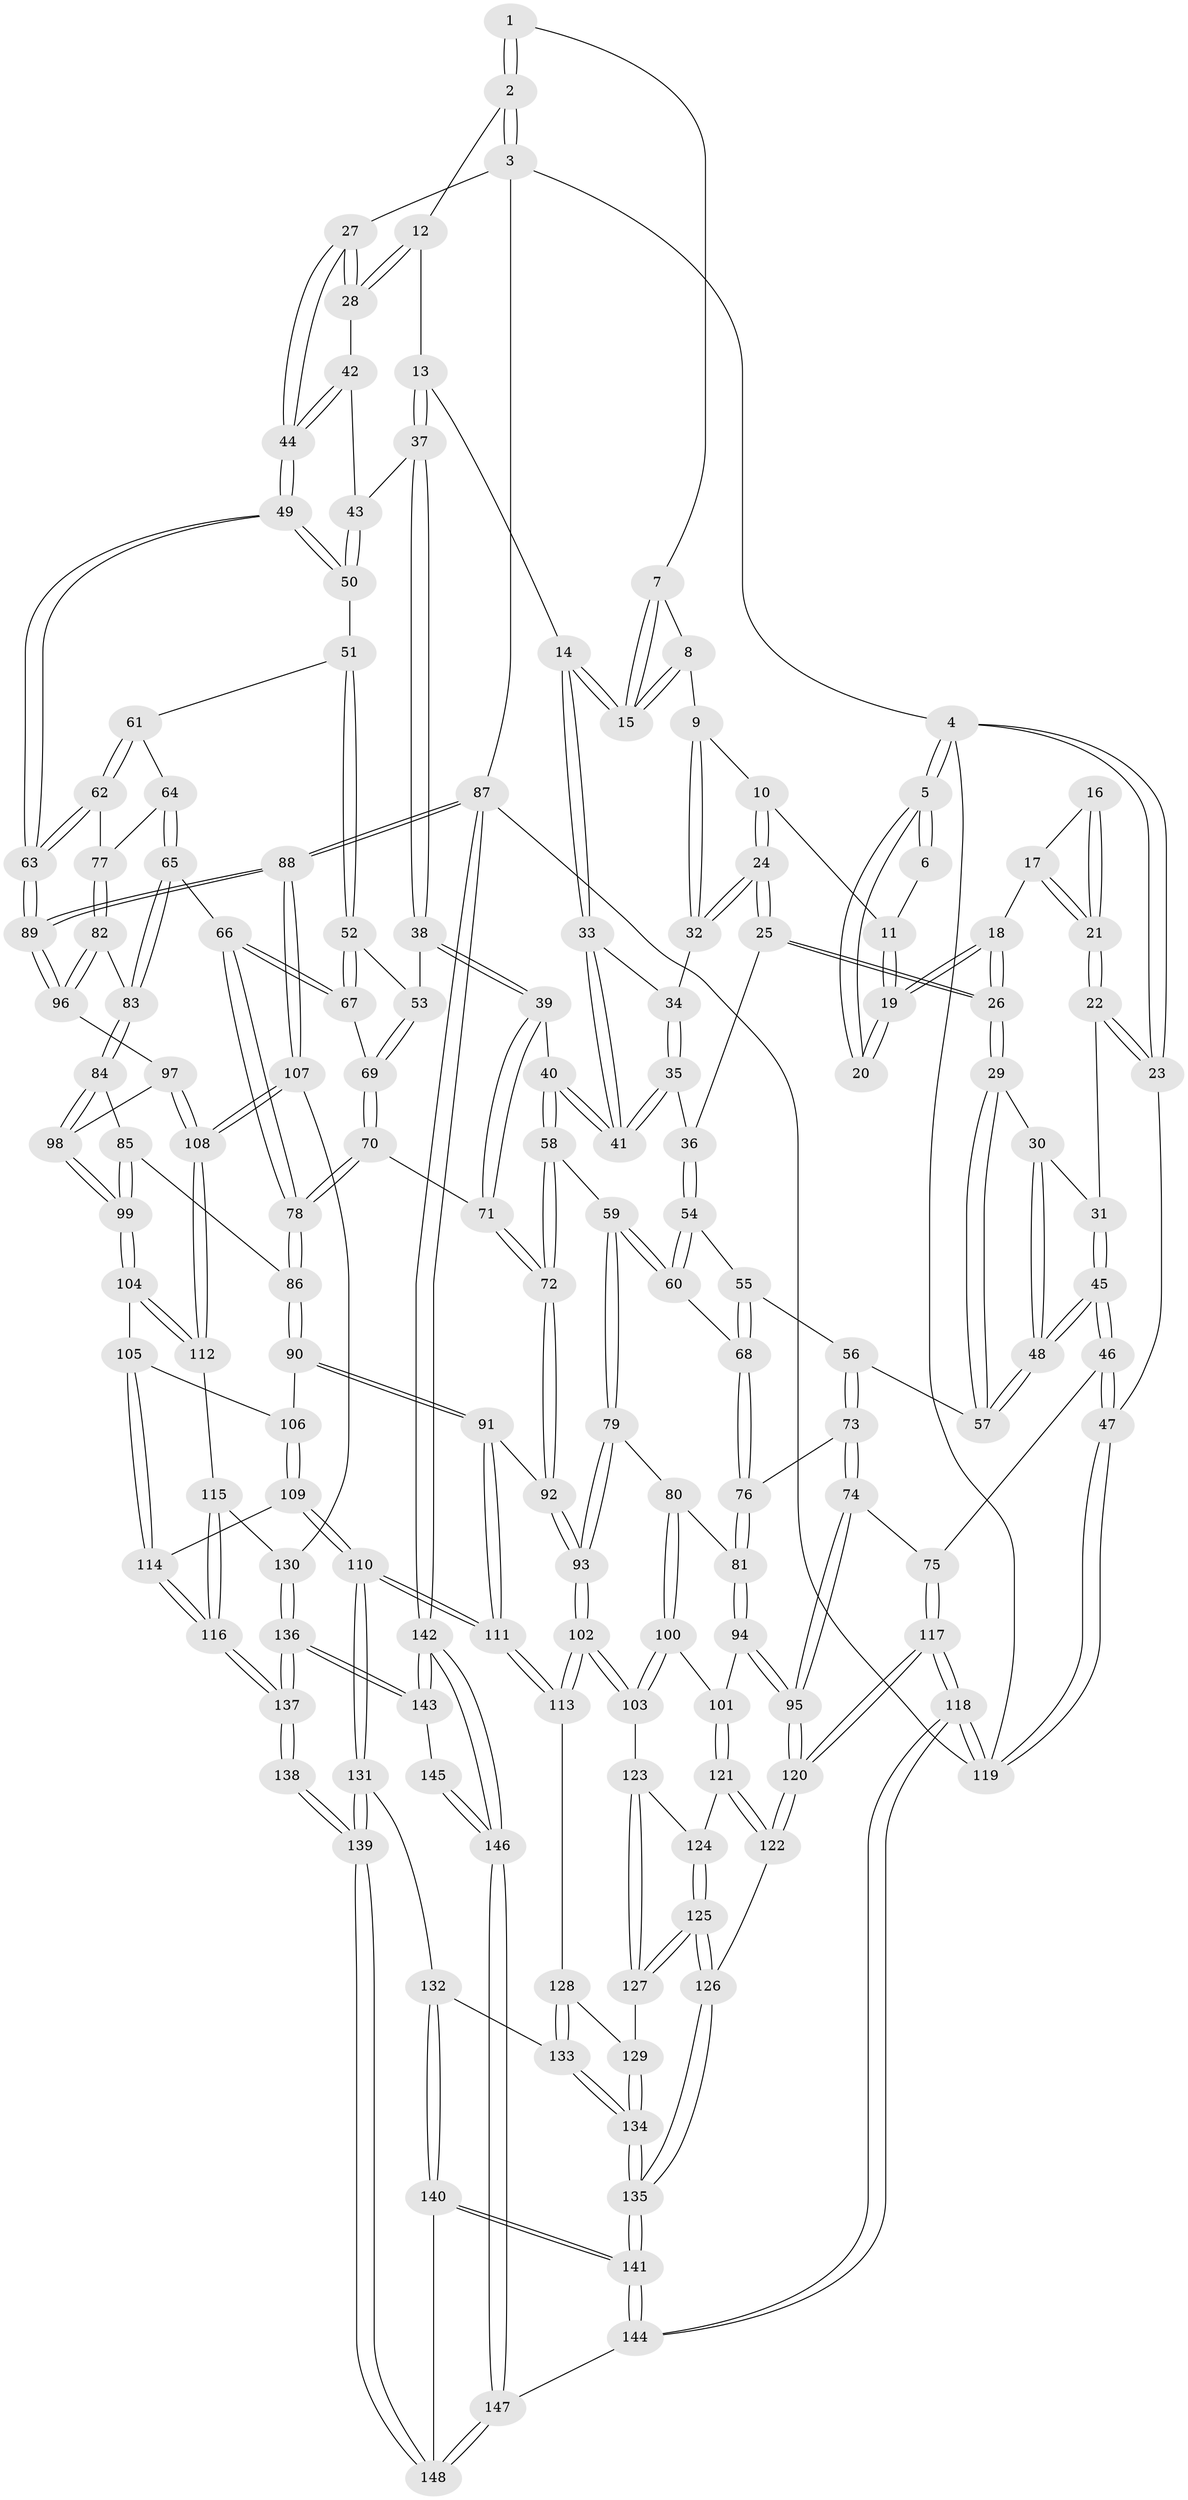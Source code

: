 // coarse degree distribution, {3: 0.17391304347826086, 4: 0.44565217391304346, 8: 0.010869565217391304, 5: 0.30434782608695654, 6: 0.05434782608695652, 2: 0.010869565217391304}
// Generated by graph-tools (version 1.1) at 2025/24/03/03/25 07:24:40]
// undirected, 148 vertices, 367 edges
graph export_dot {
graph [start="1"]
  node [color=gray90,style=filled];
  1 [pos="+0.5622414539603624+0"];
  2 [pos="+0.8244392000744115+0"];
  3 [pos="+1+0"];
  4 [pos="+0+0"];
  5 [pos="+0+0"];
  6 [pos="+0.35632487266781393+0"];
  7 [pos="+0.4979430771887842+0.03821270144329676"];
  8 [pos="+0.4177833496689744+0.14600083976972048"];
  9 [pos="+0.4149205354400282+0.1478856702128477"];
  10 [pos="+0.31673291727960434+0.08413316620774915"];
  11 [pos="+0.31013159446465444+0.07943995765477707"];
  12 [pos="+0.776517108202908+0.005200765067640415"];
  13 [pos="+0.6460271352884257+0.20477863871644875"];
  14 [pos="+0.6379660788413677+0.20646775261135755"];
  15 [pos="+0.6064115830171667+0.18730706306016398"];
  16 [pos="+0.060967930385998514+0.013373142371572014"];
  17 [pos="+0.20146972264976504+0.13986986160277334"];
  18 [pos="+0.2216754764615715+0.1476781184152054"];
  19 [pos="+0.26923328040004824+0.09524012200942594"];
  20 [pos="+0+0"];
  21 [pos="+0.07494225819906425+0.16629459756605616"];
  22 [pos="+0.04008424785880889+0.2881370778062024"];
  23 [pos="+0+0.29826433111107487"];
  24 [pos="+0.2867132050641258+0.31154186271287077"];
  25 [pos="+0.2737893761317507+0.3248474544986295"];
  26 [pos="+0.22055284727398722+0.3217583570309388"];
  27 [pos="+1+0"];
  28 [pos="+0.859410846003259+0.2573501103811408"];
  29 [pos="+0.20785699342725195+0.32778302463642095"];
  30 [pos="+0.108138563601168+0.3125348655707003"];
  31 [pos="+0.07202307906900761+0.303048558524968"];
  32 [pos="+0.4093374926867938+0.19269922453056426"];
  33 [pos="+0.5540226172950884+0.28298477828067875"];
  34 [pos="+0.46909713997534025+0.2537423994503358"];
  35 [pos="+0.41895605726953666+0.36470869610101664"];
  36 [pos="+0.330638731544632+0.36808625853553806"];
  37 [pos="+0.754712425533561+0.3492539805921924"];
  38 [pos="+0.7012145423782217+0.41284439663171196"];
  39 [pos="+0.6493725180654893+0.43615512579060217"];
  40 [pos="+0.5510403743104566+0.4337976327262453"];
  41 [pos="+0.5409812812123705+0.4136690161782081"];
  42 [pos="+0.8595160960490397+0.26533856163285213"];
  43 [pos="+0.8153127250081379+0.34503518860167787"];
  44 [pos="+1+0.27886483945319696"];
  45 [pos="+0.02471461306916736+0.5622467582003755"];
  46 [pos="+0+0.609109471829556"];
  47 [pos="+0+0.5993190769074562"];
  48 [pos="+0.0764177384571737+0.5121505757014877"];
  49 [pos="+1+0.4256143366037788"];
  50 [pos="+0.847735058530305+0.37574233483409586"];
  51 [pos="+0.8565259237694753+0.4583557975260124"];
  52 [pos="+0.7854023351090734+0.5176785344407829"];
  53 [pos="+0.7392617879771801+0.4751650577324348"];
  54 [pos="+0.34386957701378495+0.4170598805152618"];
  55 [pos="+0.28056840655255844+0.4992348215532069"];
  56 [pos="+0.21289262378438145+0.49820656519435563"];
  57 [pos="+0.19451704730995875+0.4408426141068348"];
  58 [pos="+0.54425521822464+0.4468967716026945"];
  59 [pos="+0.43034571527447746+0.5412494083742473"];
  60 [pos="+0.39341622276390426+0.5244956711855825"];
  61 [pos="+0.8579831484719918+0.46048636711952234"];
  62 [pos="+1+0.5166007478363291"];
  63 [pos="+1+0.4718571797669452"];
  64 [pos="+0.8799087830680771+0.5439983710137742"];
  65 [pos="+0.8547407506917456+0.5738824220224307"];
  66 [pos="+0.8151272222990141+0.5702543436847696"];
  67 [pos="+0.7862493918803589+0.5268129243870006"];
  68 [pos="+0.3457839150405374+0.5414592308976669"];
  69 [pos="+0.713980923498713+0.5682071393051416"];
  70 [pos="+0.703214603311531+0.5799408147052981"];
  71 [pos="+0.676713222518509+0.5766742179812975"];
  72 [pos="+0.6034931885319025+0.629917541958369"];
  73 [pos="+0.20975332570835734+0.5651805544663197"];
  74 [pos="+0.1502768240567857+0.6519735526614094"];
  75 [pos="+0.04998760058200893+0.6390248882720542"];
  76 [pos="+0.30920246857383576+0.570282609098651"];
  77 [pos="+0.9806297298068601+0.5410023735770437"];
  78 [pos="+0.7595569096902764+0.6293298623938612"];
  79 [pos="+0.43739225219617717+0.573915011772097"];
  80 [pos="+0.36353895972026706+0.6661731388252383"];
  81 [pos="+0.31412337171724+0.6338481809294174"];
  82 [pos="+0.9247704746336025+0.6196080621090719"];
  83 [pos="+0.8630185214516609+0.5944040526319656"];
  84 [pos="+0.8585471677534482+0.6235039047961884"];
  85 [pos="+0.817231540649781+0.6483633012859876"];
  86 [pos="+0.7634635589986721+0.6588745078875224"];
  87 [pos="+1+1"];
  88 [pos="+1+0.8410853755098302"];
  89 [pos="+1+0.4973460831093977"];
  90 [pos="+0.757967940636422+0.6836166906920929"];
  91 [pos="+0.6818486795340023+0.7020918158624941"];
  92 [pos="+0.6029810039402432+0.6310617337969481"];
  93 [pos="+0.5301696017130368+0.6717266422070836"];
  94 [pos="+0.19418855280345693+0.6814703166078084"];
  95 [pos="+0.16906899119392796+0.671199032187454"];
  96 [pos="+0.9355570201300588+0.6734974147310242"];
  97 [pos="+0.9345385407604353+0.6757920051794485"];
  98 [pos="+0.8903915041123203+0.6996024685668952"];
  99 [pos="+0.8893825636591098+0.7009584210230779"];
  100 [pos="+0.36497961377773114+0.7034169979097633"];
  101 [pos="+0.2242300439678112+0.7068351154618726"];
  102 [pos="+0.5104609331929381+0.7432071257822168"];
  103 [pos="+0.3750410640596401+0.7219445337103296"];
  104 [pos="+0.8848763382360874+0.7090904531753998"];
  105 [pos="+0.8050289069214974+0.7193328926079401"];
  106 [pos="+0.7668124550046355+0.6953919299758566"];
  107 [pos="+1+0.8052575077158108"];
  108 [pos="+1+0.7920977715744076"];
  109 [pos="+0.7243699562859749+0.8356520430407205"];
  110 [pos="+0.6582983774807992+0.8461436234418099"];
  111 [pos="+0.6478856266653981+0.8333416030163957"];
  112 [pos="+0.8935174288474668+0.7417816975602065"];
  113 [pos="+0.5212894252894416+0.7800667144453437"];
  114 [pos="+0.8125534716817682+0.8480872246990955"];
  115 [pos="+0.8810324700642811+0.8124835596915854"];
  116 [pos="+0.8334735685401357+0.8605187367206213"];
  117 [pos="+0.0638310100873532+1"];
  118 [pos="+0+1"];
  119 [pos="+0+1"];
  120 [pos="+0.13963398130395901+0.9363960883814227"];
  121 [pos="+0.22484419336569256+0.7079556015619604"];
  122 [pos="+0.2085027443234539+0.8932827473970036"];
  123 [pos="+0.3473965414427825+0.7769138394752133"];
  124 [pos="+0.2790075225706529+0.7795538633156998"];
  125 [pos="+0.24496723480383037+0.8674567864796843"];
  126 [pos="+0.23191404365982365+0.8822173278268618"];
  127 [pos="+0.3668133715314007+0.8325542760056412"];
  128 [pos="+0.5114933077589534+0.7936826108819495"];
  129 [pos="+0.3922508475157687+0.8574514768044037"];
  130 [pos="+1+0.8149395817638363"];
  131 [pos="+0.6508390267996907+0.9037862284614857"];
  132 [pos="+0.5059471306907876+0.9135923285984335"];
  133 [pos="+0.5036036922720595+0.9078647412962292"];
  134 [pos="+0.38827262014009145+0.9054396577872746"];
  135 [pos="+0.3786957318927433+0.9287017904750795"];
  136 [pos="+0.8584118018568606+0.9208392881969382"];
  137 [pos="+0.8528105253929512+0.9132115108415938"];
  138 [pos="+0.72254713892188+0.9559202394953543"];
  139 [pos="+0.6538432748636698+0.9490333891011331"];
  140 [pos="+0.5055717975857943+0.9667061172203534"];
  141 [pos="+0.3948621847000483+1"];
  142 [pos="+1+1"];
  143 [pos="+0.9057329986801694+1"];
  144 [pos="+0.36709948416887894+1"];
  145 [pos="+0.7438478719315396+0.97512701682623"];
  146 [pos="+0.864127368914866+1"];
  147 [pos="+0.6436892977176799+1"];
  148 [pos="+0.6517033979076283+0.9547973804499753"];
  1 -- 2;
  1 -- 2;
  1 -- 7;
  2 -- 3;
  2 -- 3;
  2 -- 12;
  3 -- 4;
  3 -- 27;
  3 -- 87;
  4 -- 5;
  4 -- 5;
  4 -- 23;
  4 -- 23;
  4 -- 119;
  5 -- 6;
  5 -- 6;
  5 -- 20;
  5 -- 20;
  6 -- 11;
  7 -- 8;
  7 -- 15;
  7 -- 15;
  8 -- 9;
  8 -- 15;
  8 -- 15;
  9 -- 10;
  9 -- 32;
  9 -- 32;
  10 -- 11;
  10 -- 24;
  10 -- 24;
  11 -- 19;
  11 -- 19;
  12 -- 13;
  12 -- 28;
  12 -- 28;
  13 -- 14;
  13 -- 37;
  13 -- 37;
  14 -- 15;
  14 -- 15;
  14 -- 33;
  14 -- 33;
  16 -- 17;
  16 -- 21;
  16 -- 21;
  17 -- 18;
  17 -- 21;
  17 -- 21;
  18 -- 19;
  18 -- 19;
  18 -- 26;
  18 -- 26;
  19 -- 20;
  19 -- 20;
  21 -- 22;
  21 -- 22;
  22 -- 23;
  22 -- 23;
  22 -- 31;
  23 -- 47;
  24 -- 25;
  24 -- 25;
  24 -- 32;
  24 -- 32;
  25 -- 26;
  25 -- 26;
  25 -- 36;
  26 -- 29;
  26 -- 29;
  27 -- 28;
  27 -- 28;
  27 -- 44;
  27 -- 44;
  28 -- 42;
  29 -- 30;
  29 -- 57;
  29 -- 57;
  30 -- 31;
  30 -- 48;
  30 -- 48;
  31 -- 45;
  31 -- 45;
  32 -- 34;
  33 -- 34;
  33 -- 41;
  33 -- 41;
  34 -- 35;
  34 -- 35;
  35 -- 36;
  35 -- 41;
  35 -- 41;
  36 -- 54;
  36 -- 54;
  37 -- 38;
  37 -- 38;
  37 -- 43;
  38 -- 39;
  38 -- 39;
  38 -- 53;
  39 -- 40;
  39 -- 71;
  39 -- 71;
  40 -- 41;
  40 -- 41;
  40 -- 58;
  40 -- 58;
  42 -- 43;
  42 -- 44;
  42 -- 44;
  43 -- 50;
  43 -- 50;
  44 -- 49;
  44 -- 49;
  45 -- 46;
  45 -- 46;
  45 -- 48;
  45 -- 48;
  46 -- 47;
  46 -- 47;
  46 -- 75;
  47 -- 119;
  47 -- 119;
  48 -- 57;
  48 -- 57;
  49 -- 50;
  49 -- 50;
  49 -- 63;
  49 -- 63;
  50 -- 51;
  51 -- 52;
  51 -- 52;
  51 -- 61;
  52 -- 53;
  52 -- 67;
  52 -- 67;
  53 -- 69;
  53 -- 69;
  54 -- 55;
  54 -- 60;
  54 -- 60;
  55 -- 56;
  55 -- 68;
  55 -- 68;
  56 -- 57;
  56 -- 73;
  56 -- 73;
  58 -- 59;
  58 -- 72;
  58 -- 72;
  59 -- 60;
  59 -- 60;
  59 -- 79;
  59 -- 79;
  60 -- 68;
  61 -- 62;
  61 -- 62;
  61 -- 64;
  62 -- 63;
  62 -- 63;
  62 -- 77;
  63 -- 89;
  63 -- 89;
  64 -- 65;
  64 -- 65;
  64 -- 77;
  65 -- 66;
  65 -- 83;
  65 -- 83;
  66 -- 67;
  66 -- 67;
  66 -- 78;
  66 -- 78;
  67 -- 69;
  68 -- 76;
  68 -- 76;
  69 -- 70;
  69 -- 70;
  70 -- 71;
  70 -- 78;
  70 -- 78;
  71 -- 72;
  71 -- 72;
  72 -- 92;
  72 -- 92;
  73 -- 74;
  73 -- 74;
  73 -- 76;
  74 -- 75;
  74 -- 95;
  74 -- 95;
  75 -- 117;
  75 -- 117;
  76 -- 81;
  76 -- 81;
  77 -- 82;
  77 -- 82;
  78 -- 86;
  78 -- 86;
  79 -- 80;
  79 -- 93;
  79 -- 93;
  80 -- 81;
  80 -- 100;
  80 -- 100;
  81 -- 94;
  81 -- 94;
  82 -- 83;
  82 -- 96;
  82 -- 96;
  83 -- 84;
  83 -- 84;
  84 -- 85;
  84 -- 98;
  84 -- 98;
  85 -- 86;
  85 -- 99;
  85 -- 99;
  86 -- 90;
  86 -- 90;
  87 -- 88;
  87 -- 88;
  87 -- 142;
  87 -- 142;
  87 -- 119;
  88 -- 89;
  88 -- 89;
  88 -- 107;
  88 -- 107;
  89 -- 96;
  89 -- 96;
  90 -- 91;
  90 -- 91;
  90 -- 106;
  91 -- 92;
  91 -- 111;
  91 -- 111;
  92 -- 93;
  92 -- 93;
  93 -- 102;
  93 -- 102;
  94 -- 95;
  94 -- 95;
  94 -- 101;
  95 -- 120;
  95 -- 120;
  96 -- 97;
  97 -- 98;
  97 -- 108;
  97 -- 108;
  98 -- 99;
  98 -- 99;
  99 -- 104;
  99 -- 104;
  100 -- 101;
  100 -- 103;
  100 -- 103;
  101 -- 121;
  101 -- 121;
  102 -- 103;
  102 -- 103;
  102 -- 113;
  102 -- 113;
  103 -- 123;
  104 -- 105;
  104 -- 112;
  104 -- 112;
  105 -- 106;
  105 -- 114;
  105 -- 114;
  106 -- 109;
  106 -- 109;
  107 -- 108;
  107 -- 108;
  107 -- 130;
  108 -- 112;
  108 -- 112;
  109 -- 110;
  109 -- 110;
  109 -- 114;
  110 -- 111;
  110 -- 111;
  110 -- 131;
  110 -- 131;
  111 -- 113;
  111 -- 113;
  112 -- 115;
  113 -- 128;
  114 -- 116;
  114 -- 116;
  115 -- 116;
  115 -- 116;
  115 -- 130;
  116 -- 137;
  116 -- 137;
  117 -- 118;
  117 -- 118;
  117 -- 120;
  117 -- 120;
  118 -- 119;
  118 -- 119;
  118 -- 144;
  118 -- 144;
  120 -- 122;
  120 -- 122;
  121 -- 122;
  121 -- 122;
  121 -- 124;
  122 -- 126;
  123 -- 124;
  123 -- 127;
  123 -- 127;
  124 -- 125;
  124 -- 125;
  125 -- 126;
  125 -- 126;
  125 -- 127;
  125 -- 127;
  126 -- 135;
  126 -- 135;
  127 -- 129;
  128 -- 129;
  128 -- 133;
  128 -- 133;
  129 -- 134;
  129 -- 134;
  130 -- 136;
  130 -- 136;
  131 -- 132;
  131 -- 139;
  131 -- 139;
  132 -- 133;
  132 -- 140;
  132 -- 140;
  133 -- 134;
  133 -- 134;
  134 -- 135;
  134 -- 135;
  135 -- 141;
  135 -- 141;
  136 -- 137;
  136 -- 137;
  136 -- 143;
  136 -- 143;
  137 -- 138;
  137 -- 138;
  138 -- 139;
  138 -- 139;
  139 -- 148;
  139 -- 148;
  140 -- 141;
  140 -- 141;
  140 -- 148;
  141 -- 144;
  141 -- 144;
  142 -- 143;
  142 -- 143;
  142 -- 146;
  142 -- 146;
  143 -- 145;
  144 -- 147;
  145 -- 146;
  145 -- 146;
  146 -- 147;
  146 -- 147;
  147 -- 148;
  147 -- 148;
}
